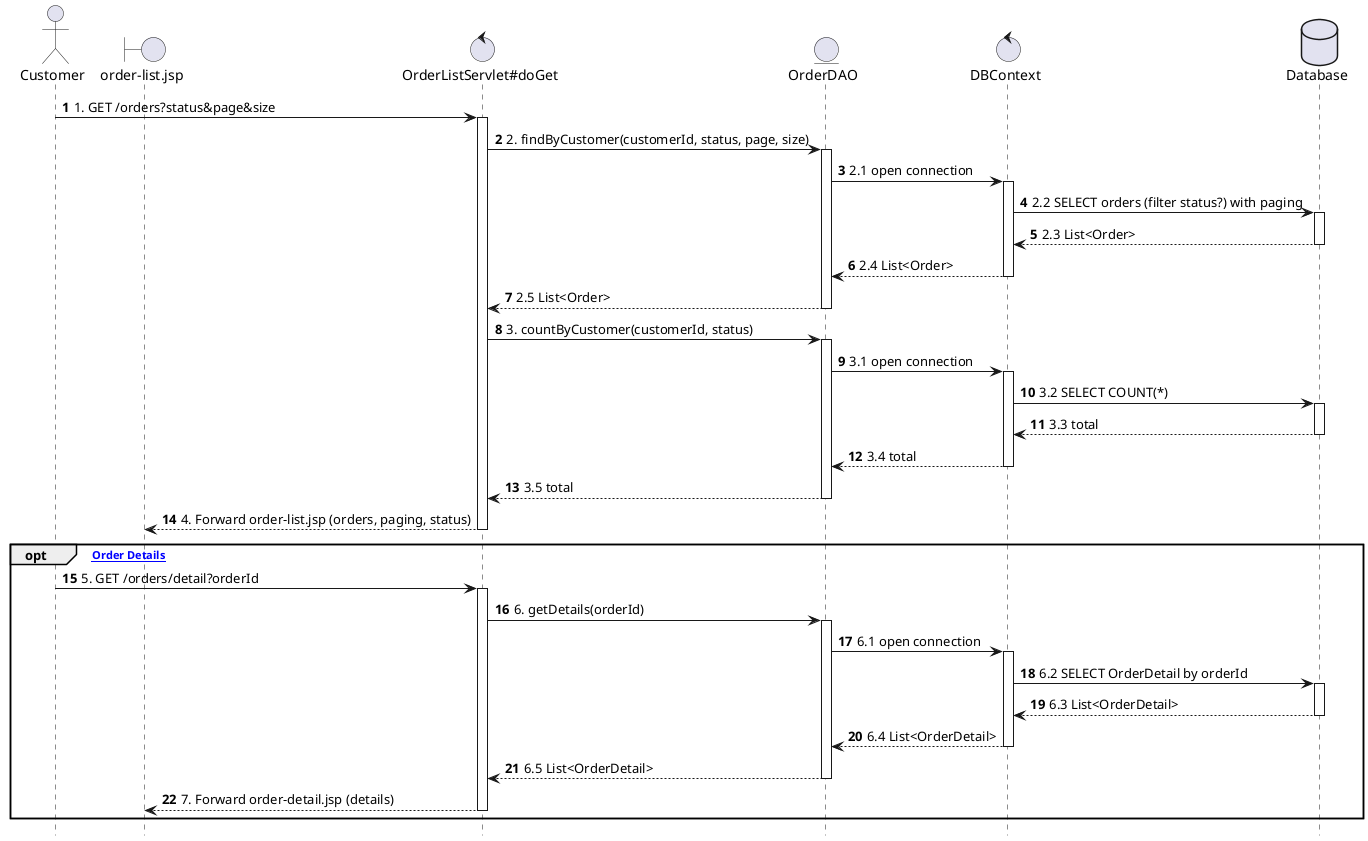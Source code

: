 @startuml
autonumber
autoactivate on
hide footbox

actor Customer
boundary "order-list.jsp" as JSP
control "OrderListServlet#doGet" as CTRL
entity "OrderDAO" as ODAO
control "DBContext" as DBC
database "Database" as DB

' --- Hiển thị danh sách lịch sử đơn hàng ---
Customer -> CTRL : 1. GET /orders?status&page&size
CTRL -> ODAO : 2. findByCustomer(customerId, status, page, size)
ODAO -> DBC : 2.1 open connection
DBC -> DB : 2.2 SELECT orders (filter status?) with paging
DB --> DBC : 2.3 List<Order>
DBC --> ODAO : 2.4 List<Order>
ODAO --> CTRL : 2.5 List<Order>

CTRL -> ODAO : 3. countByCustomer(customerId, status)
ODAO -> DBC : 3.1 open connection
DBC -> DB : 3.2 SELECT COUNT(*)
DB --> DBC : 3.3 total
DBC --> ODAO : 3.4 total
ODAO --> CTRL : 3.5 total

CTRL --> JSP : 4. Forward order-list.jsp (orders, paging, status)

' --- (Tuỳ chọn) Người dùng xem chi tiết một đơn ---
opt [View Order Details]
  Customer -> CTRL : 5. GET /orders/detail?orderId
  CTRL -> ODAO : 6. getDetails(orderId)
  ODAO -> DBC : 6.1 open connection
  DBC -> DB : 6.2 SELECT OrderDetail by orderId
  DB --> DBC : 6.3 List<OrderDetail>
  DBC --> ODAO : 6.4 List<OrderDetail>
  ODAO --> CTRL : 6.5 List<OrderDetail>
  CTRL --> JSP : 7. Forward order-detail.jsp (details)
end
@enduml
